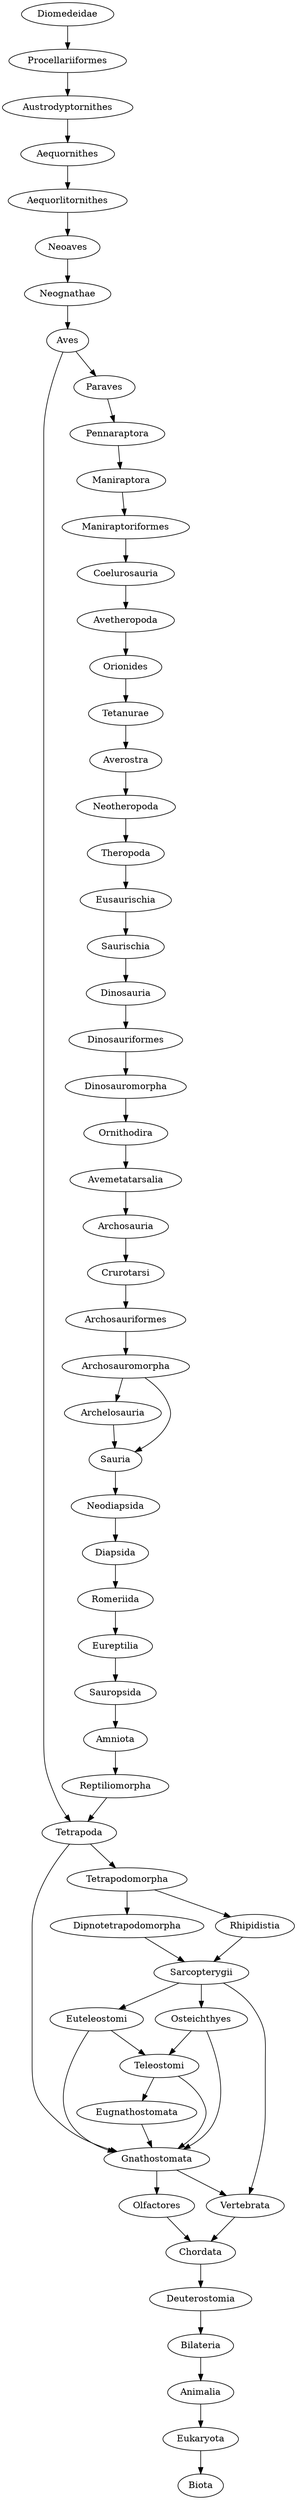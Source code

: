 digraph{
/* rankdir=RL; */
Q2382443 [label="Biota"];
Q131341 [label="Crurotarsi"];
Q130910 [label="Archosauria"];
Q138921 [label="Avetheropoda"];
Q131092 [label="Coelurosauria"];
Q282487 [label="Archosauriformes"];
Q4828332 [label="Averostra"];
Q131391 [label="Tetanurae"];
Q134143 [label="Maniraptoriformes"];
Q131793 [label="Maniraptora"];
Q133187 [label="Avemetatarsalia"];
Q133190 [label="Ornithodira"];
Q2254408 [label="Sauria"];
Q134676 [label="Archosauromorpha"];
Q19595522 [label="Archelosauria"];
Q19159 [label="Tetrapoda"];
Q134683 [label="Reptiliomorpha"];
Q26214 [label="Gnathostomata"];
Q134681 [label="Teleostomi"];
Q3059636 [label="Eugnathostomata"];
Q1061761 [label="Romeriida"];
Q134688 [label="Diapsida"];
Q4828939 [label="Pennaraptora"];
Q136586 [label="Paraves"];
Q4188599 [label="Orionides"];
Q188438 [label="Theropoda"];
Q145206 [label="Neotheropoda"];
Q160830 [label="Sarcopterygii"];
Q150598 [label="Rhipidistia"];
Q5173 [label="Bilateria"];
Q150866 [label="Deuterostomia"];
Q25241 [label="Vertebrata"];
Q1378800 [label="Euteleostomi"];
Q27207 [label="Osteichthyes"];
Q181537 [label="Amniota"];
Q430 [label="Dinosauria"];
Q186334 [label="Saurischia"];
Q2013709 [label="Eusaurischia"];
Q329457 [label="Sauropsida"];
Q616657 [label="Dinosauromorpha"];
Q3060510 [label="Eureptilia"];
Q1209254 [label="Tetrapodomorpha"];
Q23809240 [label="Dipnotetrapodomorpha"];
Q3497035 [label="Neodiapsida"];
Q19168 [label="Neognathae"];
Q2330918 [label="Neoaves"];
Q2740164 [label="Dinosauriformes"];
Q10915 [label="Chordata"];
Q3280581 [label="Olfactores"];
Q43657 [label="Aequornithes"];
Q19595985 [label="Austrodyptornithes"];
Q21590143 [label="Aequorlitornithes"];
Q19088 [label="Eukaryota"];
Q729 [label="Animalia"];
Q5113 [label="Aves"];
Q21685 [label="Procellariiformes"];
Q55805 [label="Diomedeidae"];
Q131341 -> Q282487;
Q130910 -> Q131341;
Q138921 -> Q4188599;
Q131092 -> Q138921;
Q282487 -> Q134676;
Q4828332 -> Q145206;
Q131391 -> Q4828332;
Q134143 -> Q131092;
Q131793 -> Q134143;
Q133187 -> Q130910;
Q133190 -> Q133187;
Q2254408 -> Q3497035;
Q134676 -> Q2254408;
Q134676 -> Q19595522;
Q19595522 -> Q2254408;
Q19159 -> Q26214;
Q19159 -> Q1209254;
Q134683 -> Q19159;
Q26214 -> Q25241;
Q26214 -> Q3280581;
Q134681 -> Q26214;
Q134681 -> Q3059636;
Q3059636 -> Q26214;
Q1061761 -> Q3060510;
Q134688 -> Q1061761;
Q4828939 -> Q131793;
Q136586 -> Q4828939;
Q4188599 -> Q131391;
Q188438 -> Q2013709;
Q145206 -> Q188438;
Q160830 -> Q25241;
Q160830 -> Q1378800;
Q160830 -> Q27207;
Q150598 -> Q160830;
Q5173 -> Q729;
Q150866 -> Q5173;
Q25241 -> Q10915;
Q1378800 -> Q26214;
Q1378800 -> Q134681;
Q27207 -> Q26214;
Q27207 -> Q134681;
Q181537 -> Q134683;
Q430 -> Q2740164;
Q186334 -> Q430;
Q2013709 -> Q186334;
Q329457 -> Q181537;
Q616657 -> Q133190;
Q3060510 -> Q329457;
Q1209254 -> Q150598;
Q1209254 -> Q23809240;
Q23809240 -> Q160830;
Q3497035 -> Q134688;
Q19168 -> Q5113;
Q2330918 -> Q19168;
Q2740164 -> Q616657;
Q10915 -> Q150866;
Q3280581 -> Q10915;
Q43657 -> Q21590143;
Q19595985 -> Q43657;
Q21590143 -> Q2330918;
Q19088 -> Q2382443;
Q729 -> Q19088;
Q5113 -> Q19159;
Q5113 -> Q136586;
Q21685 -> Q19595985;
Q55805 -> Q21685;
}
